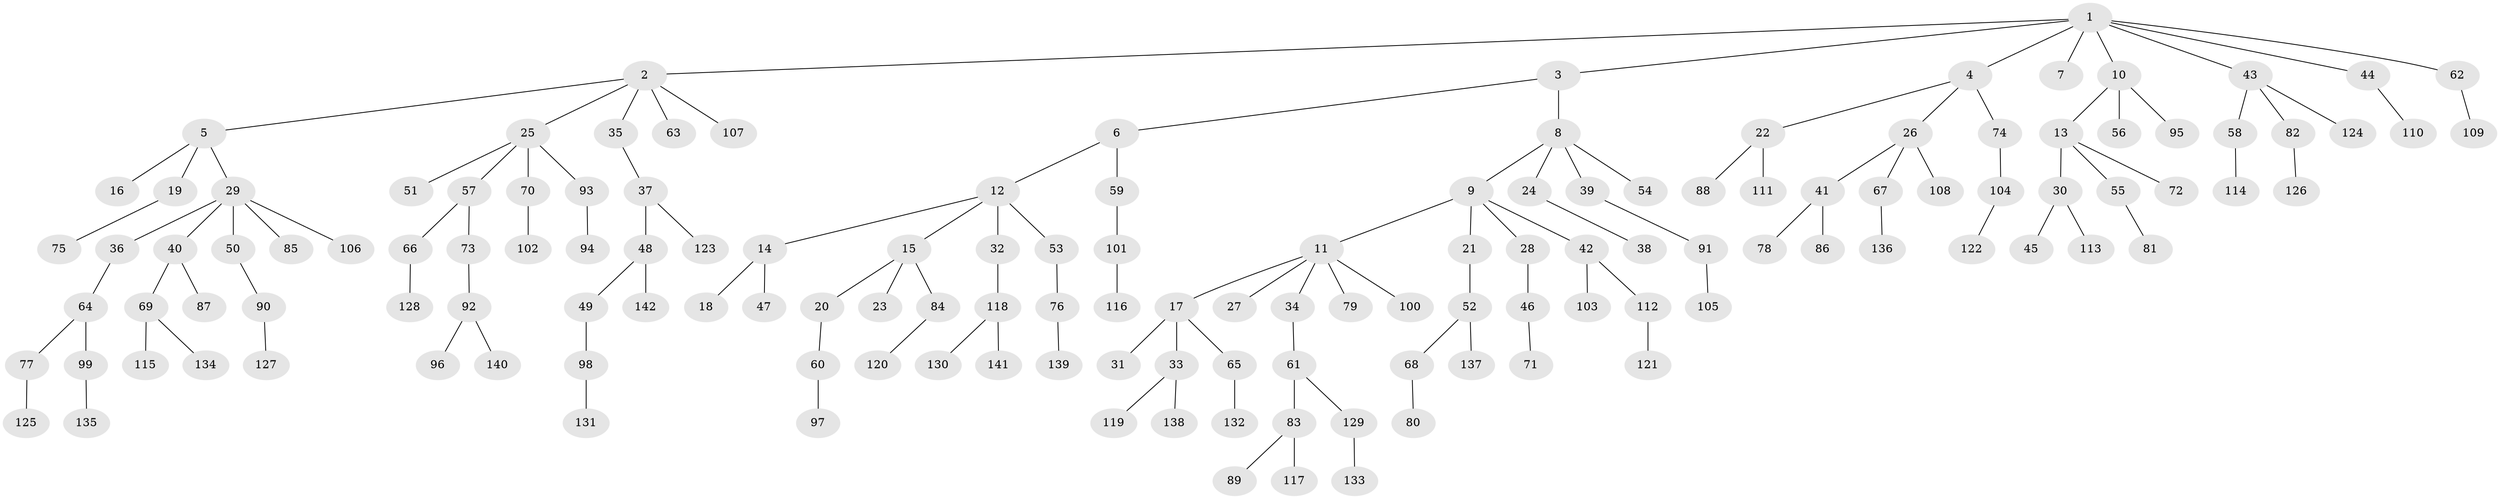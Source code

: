 // coarse degree distribution, {3: 0.13953488372093023, 7: 0.011627906976744186, 4: 0.03488372093023256, 2: 0.29069767441860467, 5: 0.05813953488372093, 1: 0.46511627906976744}
// Generated by graph-tools (version 1.1) at 2025/37/03/04/25 23:37:18]
// undirected, 142 vertices, 141 edges
graph export_dot {
  node [color=gray90,style=filled];
  1;
  2;
  3;
  4;
  5;
  6;
  7;
  8;
  9;
  10;
  11;
  12;
  13;
  14;
  15;
  16;
  17;
  18;
  19;
  20;
  21;
  22;
  23;
  24;
  25;
  26;
  27;
  28;
  29;
  30;
  31;
  32;
  33;
  34;
  35;
  36;
  37;
  38;
  39;
  40;
  41;
  42;
  43;
  44;
  45;
  46;
  47;
  48;
  49;
  50;
  51;
  52;
  53;
  54;
  55;
  56;
  57;
  58;
  59;
  60;
  61;
  62;
  63;
  64;
  65;
  66;
  67;
  68;
  69;
  70;
  71;
  72;
  73;
  74;
  75;
  76;
  77;
  78;
  79;
  80;
  81;
  82;
  83;
  84;
  85;
  86;
  87;
  88;
  89;
  90;
  91;
  92;
  93;
  94;
  95;
  96;
  97;
  98;
  99;
  100;
  101;
  102;
  103;
  104;
  105;
  106;
  107;
  108;
  109;
  110;
  111;
  112;
  113;
  114;
  115;
  116;
  117;
  118;
  119;
  120;
  121;
  122;
  123;
  124;
  125;
  126;
  127;
  128;
  129;
  130;
  131;
  132;
  133;
  134;
  135;
  136;
  137;
  138;
  139;
  140;
  141;
  142;
  1 -- 2;
  1 -- 3;
  1 -- 4;
  1 -- 7;
  1 -- 10;
  1 -- 43;
  1 -- 44;
  1 -- 62;
  2 -- 5;
  2 -- 25;
  2 -- 35;
  2 -- 63;
  2 -- 107;
  3 -- 6;
  3 -- 8;
  4 -- 22;
  4 -- 26;
  4 -- 74;
  5 -- 16;
  5 -- 19;
  5 -- 29;
  6 -- 12;
  6 -- 59;
  8 -- 9;
  8 -- 24;
  8 -- 39;
  8 -- 54;
  9 -- 11;
  9 -- 21;
  9 -- 28;
  9 -- 42;
  10 -- 13;
  10 -- 56;
  10 -- 95;
  11 -- 17;
  11 -- 27;
  11 -- 34;
  11 -- 79;
  11 -- 100;
  12 -- 14;
  12 -- 15;
  12 -- 32;
  12 -- 53;
  13 -- 30;
  13 -- 55;
  13 -- 72;
  14 -- 18;
  14 -- 47;
  15 -- 20;
  15 -- 23;
  15 -- 84;
  17 -- 31;
  17 -- 33;
  17 -- 65;
  19 -- 75;
  20 -- 60;
  21 -- 52;
  22 -- 88;
  22 -- 111;
  24 -- 38;
  25 -- 51;
  25 -- 57;
  25 -- 70;
  25 -- 93;
  26 -- 41;
  26 -- 67;
  26 -- 108;
  28 -- 46;
  29 -- 36;
  29 -- 40;
  29 -- 50;
  29 -- 85;
  29 -- 106;
  30 -- 45;
  30 -- 113;
  32 -- 118;
  33 -- 119;
  33 -- 138;
  34 -- 61;
  35 -- 37;
  36 -- 64;
  37 -- 48;
  37 -- 123;
  39 -- 91;
  40 -- 69;
  40 -- 87;
  41 -- 78;
  41 -- 86;
  42 -- 103;
  42 -- 112;
  43 -- 58;
  43 -- 82;
  43 -- 124;
  44 -- 110;
  46 -- 71;
  48 -- 49;
  48 -- 142;
  49 -- 98;
  50 -- 90;
  52 -- 68;
  52 -- 137;
  53 -- 76;
  55 -- 81;
  57 -- 66;
  57 -- 73;
  58 -- 114;
  59 -- 101;
  60 -- 97;
  61 -- 83;
  61 -- 129;
  62 -- 109;
  64 -- 77;
  64 -- 99;
  65 -- 132;
  66 -- 128;
  67 -- 136;
  68 -- 80;
  69 -- 115;
  69 -- 134;
  70 -- 102;
  73 -- 92;
  74 -- 104;
  76 -- 139;
  77 -- 125;
  82 -- 126;
  83 -- 89;
  83 -- 117;
  84 -- 120;
  90 -- 127;
  91 -- 105;
  92 -- 96;
  92 -- 140;
  93 -- 94;
  98 -- 131;
  99 -- 135;
  101 -- 116;
  104 -- 122;
  112 -- 121;
  118 -- 130;
  118 -- 141;
  129 -- 133;
}
